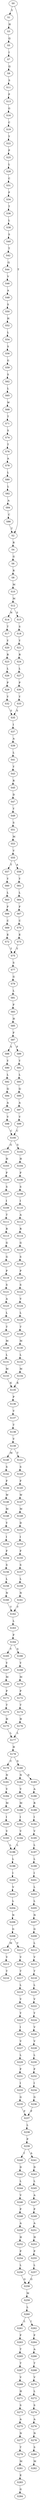 strict digraph  {
	S0 -> S1 [ label = Y ];
	S0 -> S2 [ label = T ];
	S1 -> S3 [ label = H ];
	S2 -> S4 [ label = R ];
	S3 -> S5 [ label = Q ];
	S4 -> S6 [ label = G ];
	S5 -> S7 [ label = I ];
	S6 -> S8 [ label = R ];
	S7 -> S9 [ label = Q ];
	S8 -> S10 [ label = M ];
	S9 -> S11 [ label = S ];
	S10 -> S12 [ label = M ];
	S11 -> S13 [ label = P ];
	S12 -> S14 [ label = N ];
	S12 -> S15 [ label = S ];
	S13 -> S16 [ label = G ];
	S14 -> S17 [ label = T ];
	S15 -> S18 [ label = S ];
	S16 -> S19 [ label = C ];
	S17 -> S20 [ label = Y ];
	S18 -> S21 [ label = Y ];
	S19 -> S22 [ label = Y ];
	S20 -> S23 [ label = R ];
	S21 -> S24 [ label = R ];
	S22 -> S25 [ label = P ];
	S23 -> S26 [ label = L ];
	S24 -> S27 [ label = L ];
	S25 -> S28 [ label = L ];
	S26 -> S29 [ label = P ];
	S27 -> S30 [ label = P ];
	S28 -> S31 [ label = C ];
	S29 -> S32 [ label = Y ];
	S30 -> S33 [ label = Y ];
	S31 -> S34 [ label = F ];
	S32 -> S35 [ label = S ];
	S33 -> S35 [ label = S ];
	S34 -> S36 [ label = T ];
	S35 -> S37 [ label = I ];
	S36 -> S38 [ label = L ];
	S37 -> S39 [ label = A ];
	S38 -> S40 [ label = S ];
	S39 -> S41 [ label = L ];
	S40 -> S42 [ label = T ];
	S41 -> S43 [ label = Y ];
	S42 -> S44 [ label = Q ];
	S43 -> S45 [ label = R ];
	S44 -> S46 [ label = V ];
	S45 -> S47 [ label = D ];
	S46 -> S48 [ label = A ];
	S47 -> S49 [ label = Y ];
	S48 -> S50 [ label = S ];
	S49 -> S51 [ label = S ];
	S50 -> S52 [ label = H ];
	S51 -> S53 [ label = M ];
	S52 -> S54 [ label = L ];
	S53 -> S55 [ label = V ];
	S54 -> S56 [ label = S ];
	S55 -> S57 [ label = T ];
	S55 -> S58 [ label = A ];
	S56 -> S59 [ label = G ];
	S57 -> S60 [ label = Y ];
	S58 -> S61 [ label = Y ];
	S59 -> S62 [ label = S ];
	S60 -> S63 [ label = L ];
	S61 -> S64 [ label = L ];
	S62 -> S65 [ label = L ];
	S63 -> S66 [ label = F ];
	S64 -> S67 [ label = F ];
	S65 -> S68 [ label = W ];
	S66 -> S69 [ label = C ];
	S67 -> S70 [ label = C ];
	S68 -> S71 [ label = T ];
	S69 -> S72 [ label = E ];
	S70 -> S73 [ label = E ];
	S71 -> S74 [ label = S ];
	S72 -> S75 [ label = T ];
	S73 -> S75 [ label = T ];
	S74 -> S76 [ label = T ];
	S75 -> S77 [ label = S ];
	S76 -> S78 [ label = A ];
	S77 -> S79 [ label = G ];
	S78 -> S80 [ label = L ];
	S79 -> S81 [ label = L ];
	S80 -> S82 [ label = L ];
	S81 -> S83 [ label = F ];
	S82 -> S84 [ label = A ];
	S83 -> S85 [ label = H ];
	S84 -> S86 [ label = C ];
	S85 -> S87 [ label = F ];
	S86 -> S2 [ label = T ];
	S87 -> S88 [ label = S ];
	S87 -> S89 [ label = F ];
	S88 -> S90 [ label = Y ];
	S89 -> S91 [ label = Y ];
	S90 -> S92 [ label = L ];
	S91 -> S93 [ label = L ];
	S92 -> S94 [ label = Q ];
	S93 -> S95 [ label = Q ];
	S94 -> S96 [ label = A ];
	S95 -> S97 [ label = A ];
	S96 -> S98 [ label = V ];
	S97 -> S99 [ label = V ];
	S98 -> S100 [ label = C ];
	S99 -> S100 [ label = C ];
	S100 -> S101 [ label = G ];
	S100 -> S102 [ label = S ];
	S101 -> S103 [ label = H ];
	S102 -> S104 [ label = H ];
	S103 -> S105 [ label = F ];
	S104 -> S106 [ label = F ];
	S105 -> S107 [ label = S ];
	S106 -> S108 [ label = S ];
	S107 -> S109 [ label = I ];
	S108 -> S110 [ label = I ];
	S109 -> S111 [ label = T ];
	S110 -> S112 [ label = A ];
	S111 -> S113 [ label = R ];
	S112 -> S114 [ label = R ];
	S113 -> S115 [ label = G ];
	S114 -> S116 [ label = G ];
	S115 -> S117 [ label = G ];
	S116 -> S118 [ label = S ];
	S117 -> S119 [ label = P ];
	S118 -> S120 [ label = P ];
	S119 -> S121 [ label = S ];
	S120 -> S122 [ label = S ];
	S121 -> S123 [ label = A ];
	S122 -> S124 [ label = V ];
	S123 -> S125 [ label = L ];
	S124 -> S126 [ label = L ];
	S125 -> S127 [ label = T ];
	S126 -> S128 [ label = T ];
	S127 -> S129 [ label = M ];
	S128 -> S130 [ label = M ];
	S129 -> S131 [ label = L ];
	S130 -> S132 [ label = L ];
	S131 -> S133 [ label = M ];
	S132 -> S134 [ label = M ];
	S133 -> S135 [ label = K ];
	S134 -> S135 [ label = K ];
	S135 -> S136 [ label = P ];
	S136 -> S137 [ label = V ];
	S137 -> S138 [ label = T ];
	S138 -> S139 [ label = V ];
	S139 -> S140 [ label = M ];
	S139 -> S141 [ label = T ];
	S140 -> S142 [ label = S ];
	S141 -> S143 [ label = S ];
	S142 -> S144 [ label = F ];
	S143 -> S145 [ label = F ];
	S144 -> S146 [ label = W ];
	S145 -> S147 [ label = W ];
	S146 -> S148 [ label = M ];
	S147 -> S149 [ label = M ];
	S148 -> S150 [ label = Y ];
	S149 -> S151 [ label = D ];
	S150 -> S152 [ label = I ];
	S151 -> S153 [ label = I ];
	S152 -> S154 [ label = F ];
	S153 -> S155 [ label = F ];
	S154 -> S156 [ label = S ];
	S155 -> S157 [ label = S ];
	S156 -> S158 [ label = L ];
	S157 -> S159 [ label = L ];
	S158 -> S160 [ label = N ];
	S159 -> S161 [ label = N ];
	S160 -> S162 [ label = T ];
	S161 -> S162 [ label = T ];
	S162 -> S163 [ label = L ];
	S163 -> S164 [ label = F ];
	S164 -> S165 [ label = Y ];
	S164 -> S166 [ label = S ];
	S165 -> S167 [ label = Y ];
	S166 -> S168 [ label = Y ];
	S167 -> S169 [ label = M ];
	S168 -> S170 [ label = M ];
	S169 -> S171 [ label = P ];
	S170 -> S172 [ label = P ];
	S171 -> S173 [ label = T ];
	S172 -> S174 [ label = T ];
	S173 -> S175 [ label = H ];
	S174 -> S176 [ label = H ];
	S175 -> S177 [ label = L ];
	S176 -> S177 [ label = L ];
	S177 -> S178 [ label = H ];
	S178 -> S179 [ label = C ];
	S178 -> S180 [ label = S ];
	S179 -> S181 [ label = N ];
	S180 -> S182 [ label = N ];
	S180 -> S183 [ label = D ];
	S181 -> S184 [ label = V ];
	S182 -> S185 [ label = V ];
	S183 -> S186 [ label = A ];
	S184 -> S187 [ label = M ];
	S185 -> S188 [ label = M ];
	S186 -> S189 [ label = R ];
	S187 -> S190 [ label = I ];
	S188 -> S191 [ label = I ];
	S189 -> S192 [ label = I ];
	S190 -> S193 [ label = V ];
	S191 -> S194 [ label = V ];
	S192 -> S195 [ label = V ];
	S193 -> S196 [ label = L ];
	S194 -> S196 [ label = L ];
	S195 -> S197 [ label = L ];
	S196 -> S198 [ label = L ];
	S197 -> S199 [ label = L ];
	S198 -> S200 [ label = I ];
	S199 -> S201 [ label = I ];
	S200 -> S202 [ label = V ];
	S201 -> S203 [ label = L ];
	S202 -> S204 [ label = L ];
	S203 -> S205 [ label = L ];
	S204 -> S206 [ label = N ];
	S205 -> S207 [ label = N ];
	S206 -> S208 [ label = G ];
	S207 -> S209 [ label = G ];
	S208 -> S210 [ label = M ];
	S208 -> S211 [ label = V ];
	S209 -> S212 [ label = L ];
	S210 -> S213 [ label = V ];
	S211 -> S214 [ label = V ];
	S212 -> S215 [ label = V ];
	S213 -> S216 [ label = T ];
	S214 -> S217 [ label = T ];
	S215 -> S218 [ label = T ];
	S217 -> S219 [ label = L ];
	S218 -> S220 [ label = L ];
	S219 -> S221 [ label = V ];
	S220 -> S222 [ label = V ];
	S221 -> S223 [ label = Y ];
	S222 -> S224 [ label = Y ];
	S223 -> S225 [ label = I ];
	S224 -> S226 [ label = V ];
	S225 -> S227 [ label = V ];
	S226 -> S228 [ label = V ];
	S227 -> S229 [ label = L ];
	S228 -> S230 [ label = L ];
	S229 -> S231 [ label = F ];
	S230 -> S232 [ label = F ];
	S231 -> S233 [ label = I ];
	S232 -> S234 [ label = I ];
	S233 -> S235 [ label = G ];
	S234 -> S236 [ label = G ];
	S235 -> S237 [ label = F ];
	S236 -> S237 [ label = F ];
	S237 -> S238 [ label = L ];
	S238 -> S239 [ label = P ];
	S239 -> S240 [ label = I ];
	S239 -> S241 [ label = A ];
	S240 -> S242 [ label = D ];
	S241 -> S243 [ label = D ];
	S242 -> S244 [ label = L ];
	S243 -> S245 [ label = L ];
	S244 -> S246 [ label = V ];
	S245 -> S247 [ label = A ];
	S246 -> S248 [ label = P ];
	S247 -> S249 [ label = P ];
	S248 -> S250 [ label = A ];
	S249 -> S251 [ label = A ];
	S250 -> S252 [ label = H ];
	S251 -> S253 [ label = H ];
	S252 -> S254 [ label = P ];
	S253 -> S255 [ label = P ];
	S254 -> S256 [ label = L ];
	S255 -> S257 [ label = L ];
	S256 -> S258 [ label = G ];
	S257 -> S258 [ label = G ];
	S258 -> S259 [ label = M ];
	S259 -> S260 [ label = L ];
	S260 -> S261 [ label = L ];
	S260 -> S262 [ label = I ];
	S261 -> S263 [ label = F ];
	S262 -> S264 [ label = F ];
	S263 -> S265 [ label = T ];
	S264 -> S266 [ label = A ];
	S265 -> S267 [ label = T ];
	S266 -> S268 [ label = T ];
	S267 -> S269 [ label = V ];
	S268 -> S270 [ label = V ];
	S269 -> S271 [ label = H ];
	S270 -> S272 [ label = L ];
	S271 -> S273 [ label = S ];
	S272 -> S274 [ label = S ];
	S273 -> S275 [ label = A ];
	S274 -> S276 [ label = A ];
	S275 -> S277 [ label = N ];
	S276 -> S278 [ label = N ];
	S277 -> S279 [ label = T ];
	S278 -> S280 [ label = S ];
	S279 -> S281 [ label = M ];
	S280 -> S282 [ label = M ];
	S281 -> S283 [ label = E ];
	S283 -> S284 [ label = G ];
}
